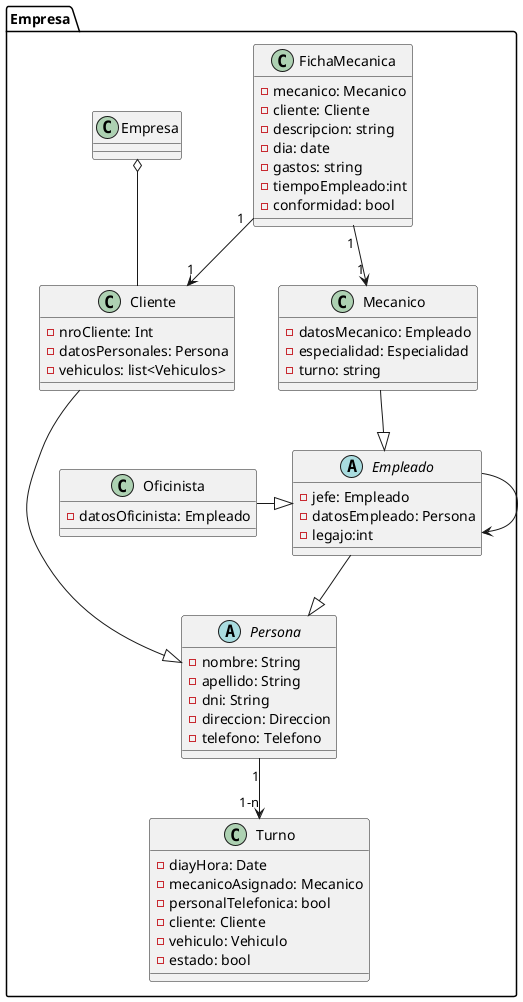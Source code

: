 @startuml Empresa
package Empresa{

    'hide empty methods

    Abstract Class Persona{
        -nombre: String
        -apellido: String
        -dni: String
        -direccion: Direccion
        -telefono: Telefono
   }

    Abstract Class Empleado{
        -jefe: Empleado
        -datosEmpleado: Persona
        -legajo:int
    }
    
    Class Mecanico{
        -datosMecanico: Empleado
        -especialidad: Especialidad
	-turno: string
    }

    Class Oficinista{
        -datosOficinista: Empleado
     } 

    'Hija de Persona
    Class Cliente{
        -nroCliente: Int
        -datosPersonales: Persona
        -vehiculos: list<Vehiculos>
    }


    Class Turno{
       -diayHora: Date
       -mecanicoAsignado: Mecanico
       -personalTelefonica: bool
       -cliente: Cliente
       -vehiculo: Vehiculo
       -estado: bool
    }

    Class FichaMecanica{
        -mecanico: Mecanico
        -cliente: Cliente
        -descripcion: string
        -dia: date
        -gastos: string
        -tiempoEmpleado:int
        -conformidad: bool
    }
    
    'Relaciones
    
    Empresa o-- Cliente

    Persona "1" --> "1-n" Turno
    
    Cliente --|> Persona
    
    Empleado --> Empleado
    Empleado --|> Persona
    
    Mecanico --|> Empleado
	Oficinista -right-|> Empleado
    
    FichaMecanica "1" --> "1" Mecanico
    FichaMecanica "1" --> "1" Cliente

}
@enduml
